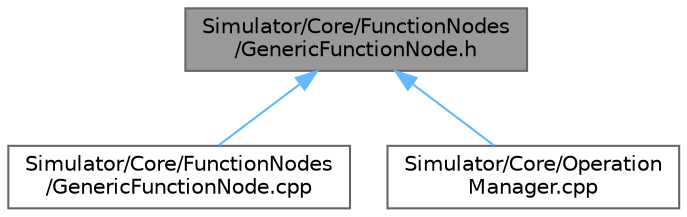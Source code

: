 digraph "Simulator/Core/FunctionNodes/GenericFunctionNode.h"
{
 // LATEX_PDF_SIZE
  bgcolor="transparent";
  edge [fontname=Helvetica,fontsize=10,labelfontname=Helvetica,labelfontsize=10];
  node [fontname=Helvetica,fontsize=10,shape=box,height=0.2,width=0.4];
  Node1 [id="Node000001",label="Simulator/Core/FunctionNodes\l/GenericFunctionNode.h",height=0.2,width=0.4,color="gray40", fillcolor="grey60", style="filled", fontcolor="black",tooltip="Stores a function to invoke. Used by operation manager to store functions to defined by an operation ..."];
  Node1 -> Node2 [id="edge1_Node000001_Node000002",dir="back",color="steelblue1",style="solid",tooltip=" "];
  Node2 [id="Node000002",label="Simulator/Core/FunctionNodes\l/GenericFunctionNode.cpp",height=0.2,width=0.4,color="grey40", fillcolor="white", style="filled",URL="$_generic_function_node_8cpp.html",tooltip="Stores a function to invoke. Used by operation manager to store functions to defined by an operation ..."];
  Node1 -> Node3 [id="edge2_Node000001_Node000003",dir="back",color="steelblue1",style="solid",tooltip=" "];
  Node3 [id="Node000003",label="Simulator/Core/Operation\lManager.cpp",height=0.2,width=0.4,color="grey40", fillcolor="white", style="filled",URL="$_operation_manager_8cpp.html",tooltip="Singleton instance method that registers and executes functions based on operation types."];
}
